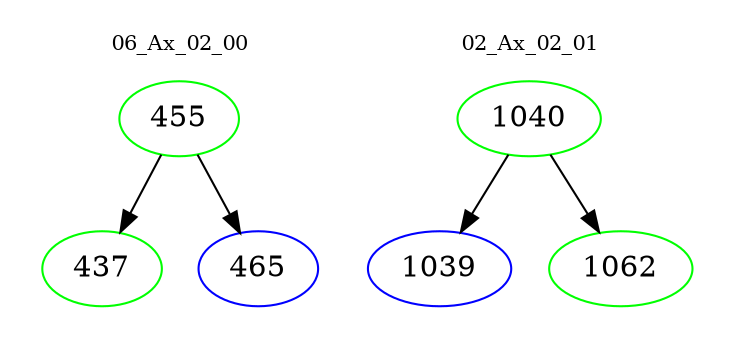 digraph{
subgraph cluster_0 {
color = white
label = "06_Ax_02_00";
fontsize=10;
T0_455 [label="455", color="green"]
T0_455 -> T0_437 [color="black"]
T0_437 [label="437", color="green"]
T0_455 -> T0_465 [color="black"]
T0_465 [label="465", color="blue"]
}
subgraph cluster_1 {
color = white
label = "02_Ax_02_01";
fontsize=10;
T1_1040 [label="1040", color="green"]
T1_1040 -> T1_1039 [color="black"]
T1_1039 [label="1039", color="blue"]
T1_1040 -> T1_1062 [color="black"]
T1_1062 [label="1062", color="green"]
}
}
